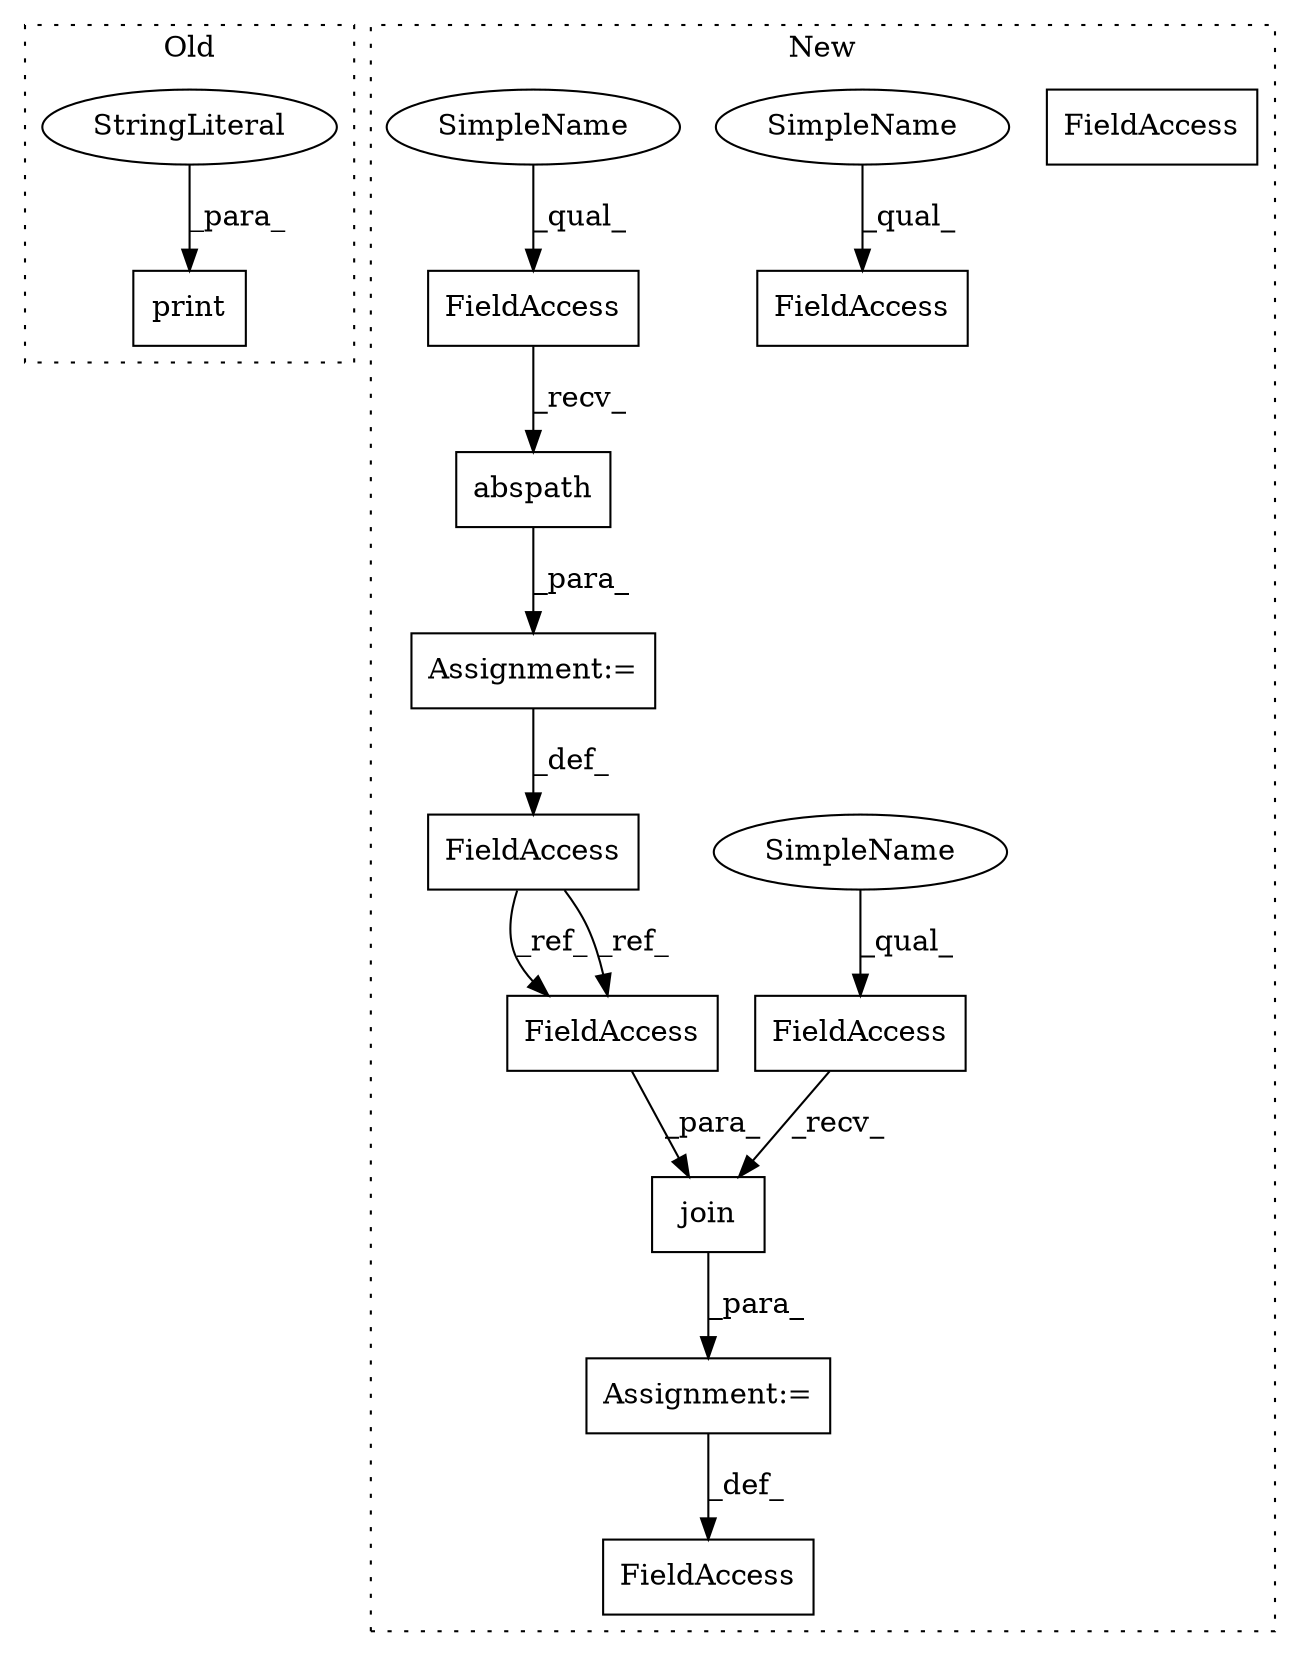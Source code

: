 digraph G {
subgraph cluster0 {
1 [label="print" a="32" s="760,769" l="6,1" shape="box"];
5 [label="StringLiteral" a="45" s="766" l="3" shape="ellipse"];
label = "Old";
style="dotted";
}
subgraph cluster1 {
2 [label="abspath" a="32" s="356,372" l="8,1" shape="box"];
3 [label="FieldAccess" a="22" s="348" l="7" shape="box"];
4 [label="Assignment:=" a="7" s="398" l="1" shape="box"];
6 [label="FieldAccess" a="22" s="399" l="7" shape="box"];
7 [label="FieldAccess" a="22" s="472" l="7" shape="box"];
8 [label="Assignment:=" a="7" s="331" l="1" shape="box"];
9 [label="FieldAccess" a="22" s="314" l="17" shape="box"];
10 [label="FieldAccess" a="22" s="380" l="18" shape="box"];
11 [label="FieldAccess" a="22" s="412" l="17" shape="box"];
12 [label="join" a="32" s="407,443" l="5,1" shape="box"];
13 [label="FieldAccess" a="22" s="412" l="17" shape="box"];
14 [label="SimpleName" a="42" s="472" l="2" shape="ellipse"];
15 [label="SimpleName" a="42" s="399" l="2" shape="ellipse"];
16 [label="SimpleName" a="42" s="348" l="2" shape="ellipse"];
label = "New";
style="dotted";
}
2 -> 8 [label="_para_"];
3 -> 2 [label="_recv_"];
4 -> 10 [label="_def_"];
5 -> 1 [label="_para_"];
6 -> 12 [label="_recv_"];
8 -> 9 [label="_def_"];
9 -> 13 [label="_ref_"];
9 -> 13 [label="_ref_"];
12 -> 4 [label="_para_"];
13 -> 12 [label="_para_"];
14 -> 7 [label="_qual_"];
15 -> 6 [label="_qual_"];
16 -> 3 [label="_qual_"];
}
